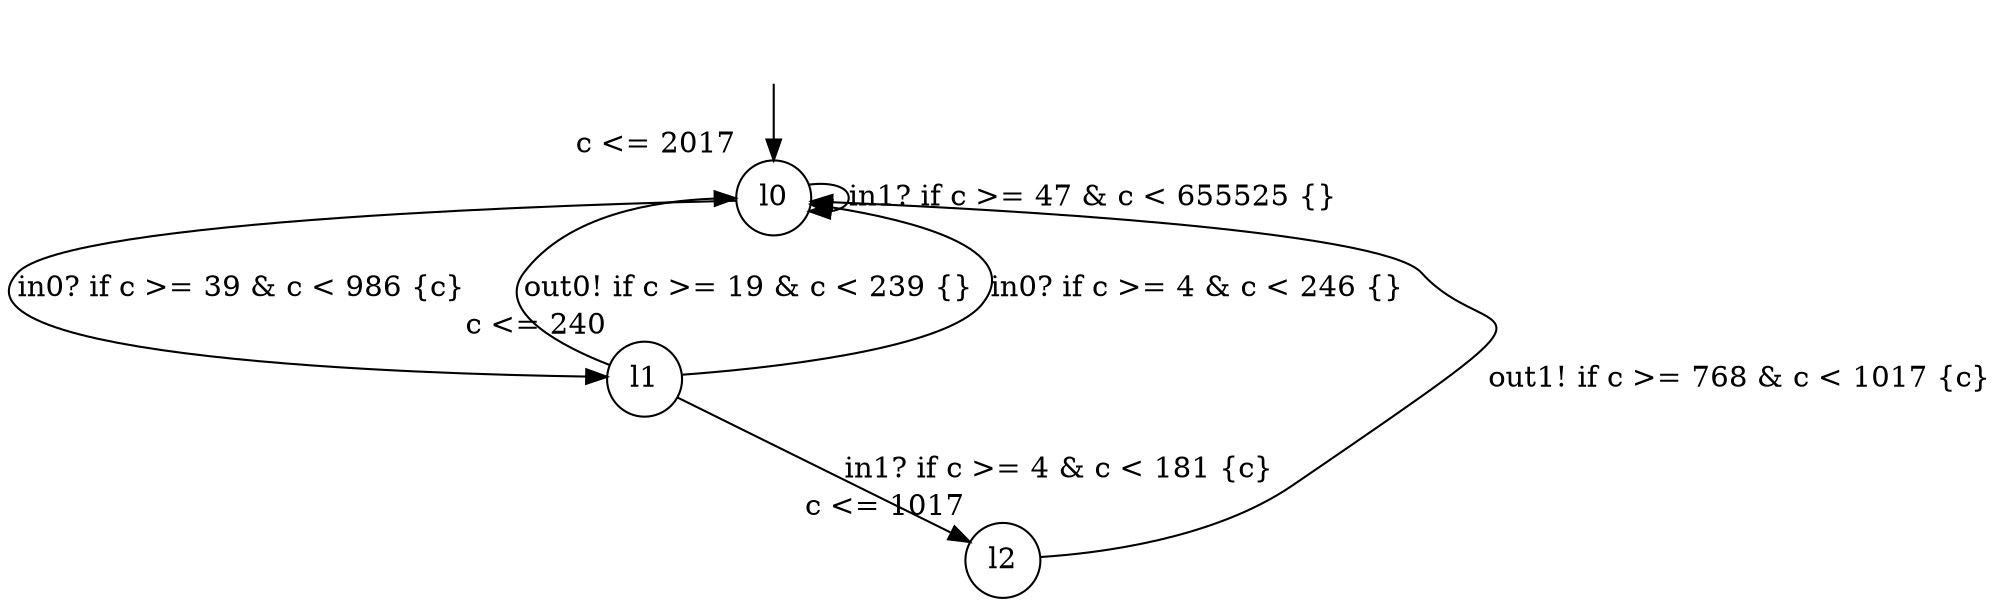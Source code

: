 digraph g {
__start0 [label="" shape="none"];
l0 [shape="circle" margin=0 label="l0", xlabel="c <= 2017"];
l1 [shape="circle" margin=0 label="l1", xlabel="c <= 240"];
l2 [shape="circle" margin=0 label="l2", xlabel="c <= 1017"];
l0 -> l1 [label="in0? if c >= 39 & c < 986 {c} "];
l0 -> l0 [label="in1? if c >= 47 & c < 655525 {} "];
l1 -> l0 [label="out0! if c >= 19 & c < 239 {} "];
l1 -> l2 [label="in1? if c >= 4 & c < 181 {c} "];
l1 -> l0 [label="in0? if c >= 4 & c < 246 {} "];
l2 -> l0 [label="out1! if c >= 768 & c < 1017 {c} "];
__start0 -> l0;
}
